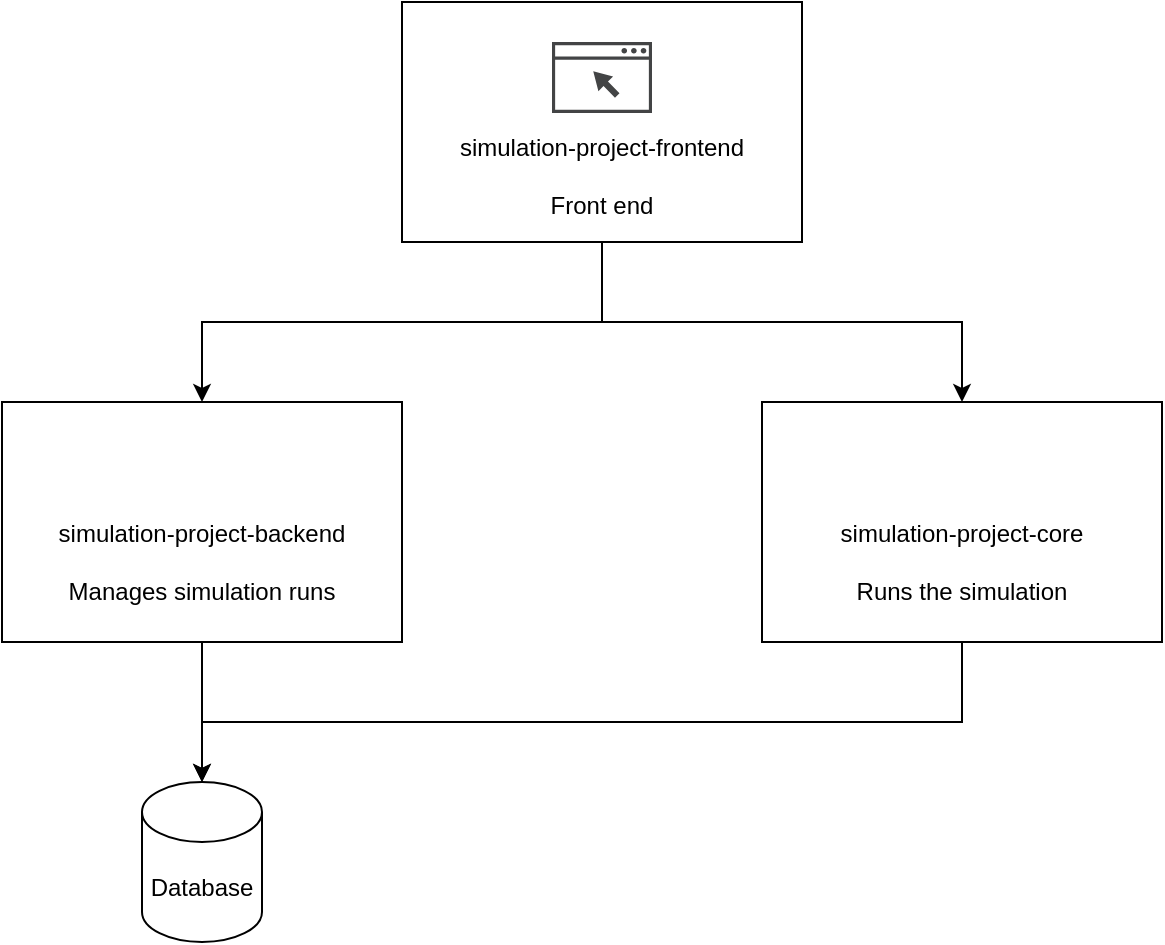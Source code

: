 <mxfile version="28.1.2">
  <diagram name="Page-1" id="NQ9SlEQo75kLHiaXl8XJ">
    <mxGraphModel dx="1426" dy="846" grid="1" gridSize="10" guides="1" tooltips="1" connect="1" arrows="1" fold="1" page="1" pageScale="1" pageWidth="984" pageHeight="787" math="0" shadow="0">
      <root>
        <mxCell id="0" />
        <mxCell id="1" parent="0" />
        <mxCell id="PJhSbcQMCHO_07woLFYN-10" style="edgeStyle=orthogonalEdgeStyle;rounded=0;orthogonalLoop=1;jettySize=auto;html=1;" parent="1" source="PJhSbcQMCHO_07woLFYN-2" target="PJhSbcQMCHO_07woLFYN-4" edge="1">
          <mxGeometry relative="1" as="geometry" />
        </mxCell>
        <mxCell id="PJhSbcQMCHO_07woLFYN-11" style="edgeStyle=orthogonalEdgeStyle;rounded=0;orthogonalLoop=1;jettySize=auto;html=1;" parent="1" source="PJhSbcQMCHO_07woLFYN-2" target="PJhSbcQMCHO_07woLFYN-6" edge="1">
          <mxGeometry relative="1" as="geometry" />
        </mxCell>
        <mxCell id="PJhSbcQMCHO_07woLFYN-2" value="&lt;div&gt;&lt;br&gt;&lt;/div&gt;&lt;div&gt;simulation-project-frontend&lt;/div&gt;&lt;div&gt;&lt;br&gt;&lt;/div&gt;Front end" style="rounded=0;whiteSpace=wrap;html=1;spacingTop=40;" parent="1" vertex="1">
          <mxGeometry x="370" y="150" width="200" height="120" as="geometry" />
        </mxCell>
        <mxCell id="PJhSbcQMCHO_07woLFYN-3" value="" style="sketch=0;pointerEvents=1;shadow=0;dashed=0;html=1;strokeColor=none;fillColor=#434445;aspect=fixed;labelPosition=center;verticalLabelPosition=bottom;verticalAlign=top;align=center;outlineConnect=0;shape=mxgraph.vvd.web_browser;" parent="1" vertex="1">
          <mxGeometry x="445" y="170" width="50" height="35.5" as="geometry" />
        </mxCell>
        <mxCell id="PJhSbcQMCHO_07woLFYN-8" style="edgeStyle=orthogonalEdgeStyle;rounded=0;orthogonalLoop=1;jettySize=auto;html=1;" parent="1" source="PJhSbcQMCHO_07woLFYN-4" target="PJhSbcQMCHO_07woLFYN-7" edge="1">
          <mxGeometry relative="1" as="geometry" />
        </mxCell>
        <mxCell id="PJhSbcQMCHO_07woLFYN-4" value="simulation-project-backend&lt;div&gt;&lt;br&gt;&lt;/div&gt;&lt;div&gt;Manages simulation runs&lt;/div&gt;" style="rounded=0;whiteSpace=wrap;html=1;spacingTop=40;" parent="1" vertex="1">
          <mxGeometry x="170" y="350" width="200" height="120" as="geometry" />
        </mxCell>
        <mxCell id="PJhSbcQMCHO_07woLFYN-9" style="edgeStyle=orthogonalEdgeStyle;rounded=0;orthogonalLoop=1;jettySize=auto;html=1;" parent="1" source="PJhSbcQMCHO_07woLFYN-6" target="PJhSbcQMCHO_07woLFYN-7" edge="1">
          <mxGeometry relative="1" as="geometry">
            <Array as="points">
              <mxPoint x="650" y="510" />
              <mxPoint x="270" y="510" />
            </Array>
          </mxGeometry>
        </mxCell>
        <mxCell id="PJhSbcQMCHO_07woLFYN-6" value="simulation-project-core&lt;div&gt;&lt;br&gt;&lt;div&gt;Runs the simulation&lt;/div&gt;&lt;/div&gt;" style="rounded=0;whiteSpace=wrap;html=1;spacingTop=40;" parent="1" vertex="1">
          <mxGeometry x="550" y="350" width="200" height="120" as="geometry" />
        </mxCell>
        <mxCell id="PJhSbcQMCHO_07woLFYN-7" value="Database" style="shape=cylinder3;whiteSpace=wrap;html=1;boundedLbl=1;backgroundOutline=1;size=15;" parent="1" vertex="1">
          <mxGeometry x="240" y="540" width="60" height="80" as="geometry" />
        </mxCell>
      </root>
    </mxGraphModel>
  </diagram>
</mxfile>
